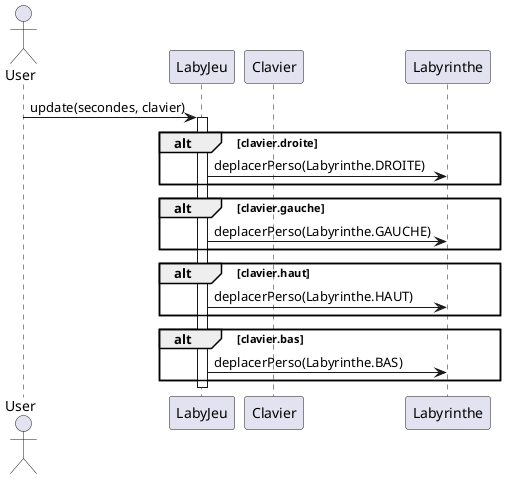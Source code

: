 @startuml
actor User

participant LabyJeu
participant Clavier
participant Labyrinthe

User -> LabyJeu: update(secondes, clavier)
activate LabyJeu

alt clavier.droite
    LabyJeu -> Labyrinthe: deplacerPerso(Labyrinthe.DROITE)
end

alt clavier.gauche
    LabyJeu -> Labyrinthe: deplacerPerso(Labyrinthe.GAUCHE)
end

alt clavier.haut
    LabyJeu -> Labyrinthe: deplacerPerso(Labyrinthe.HAUT)
end

alt clavier.bas
    LabyJeu -> Labyrinthe: deplacerPerso(Labyrinthe.BAS)
end

deactivate LabyJeu
@enduml